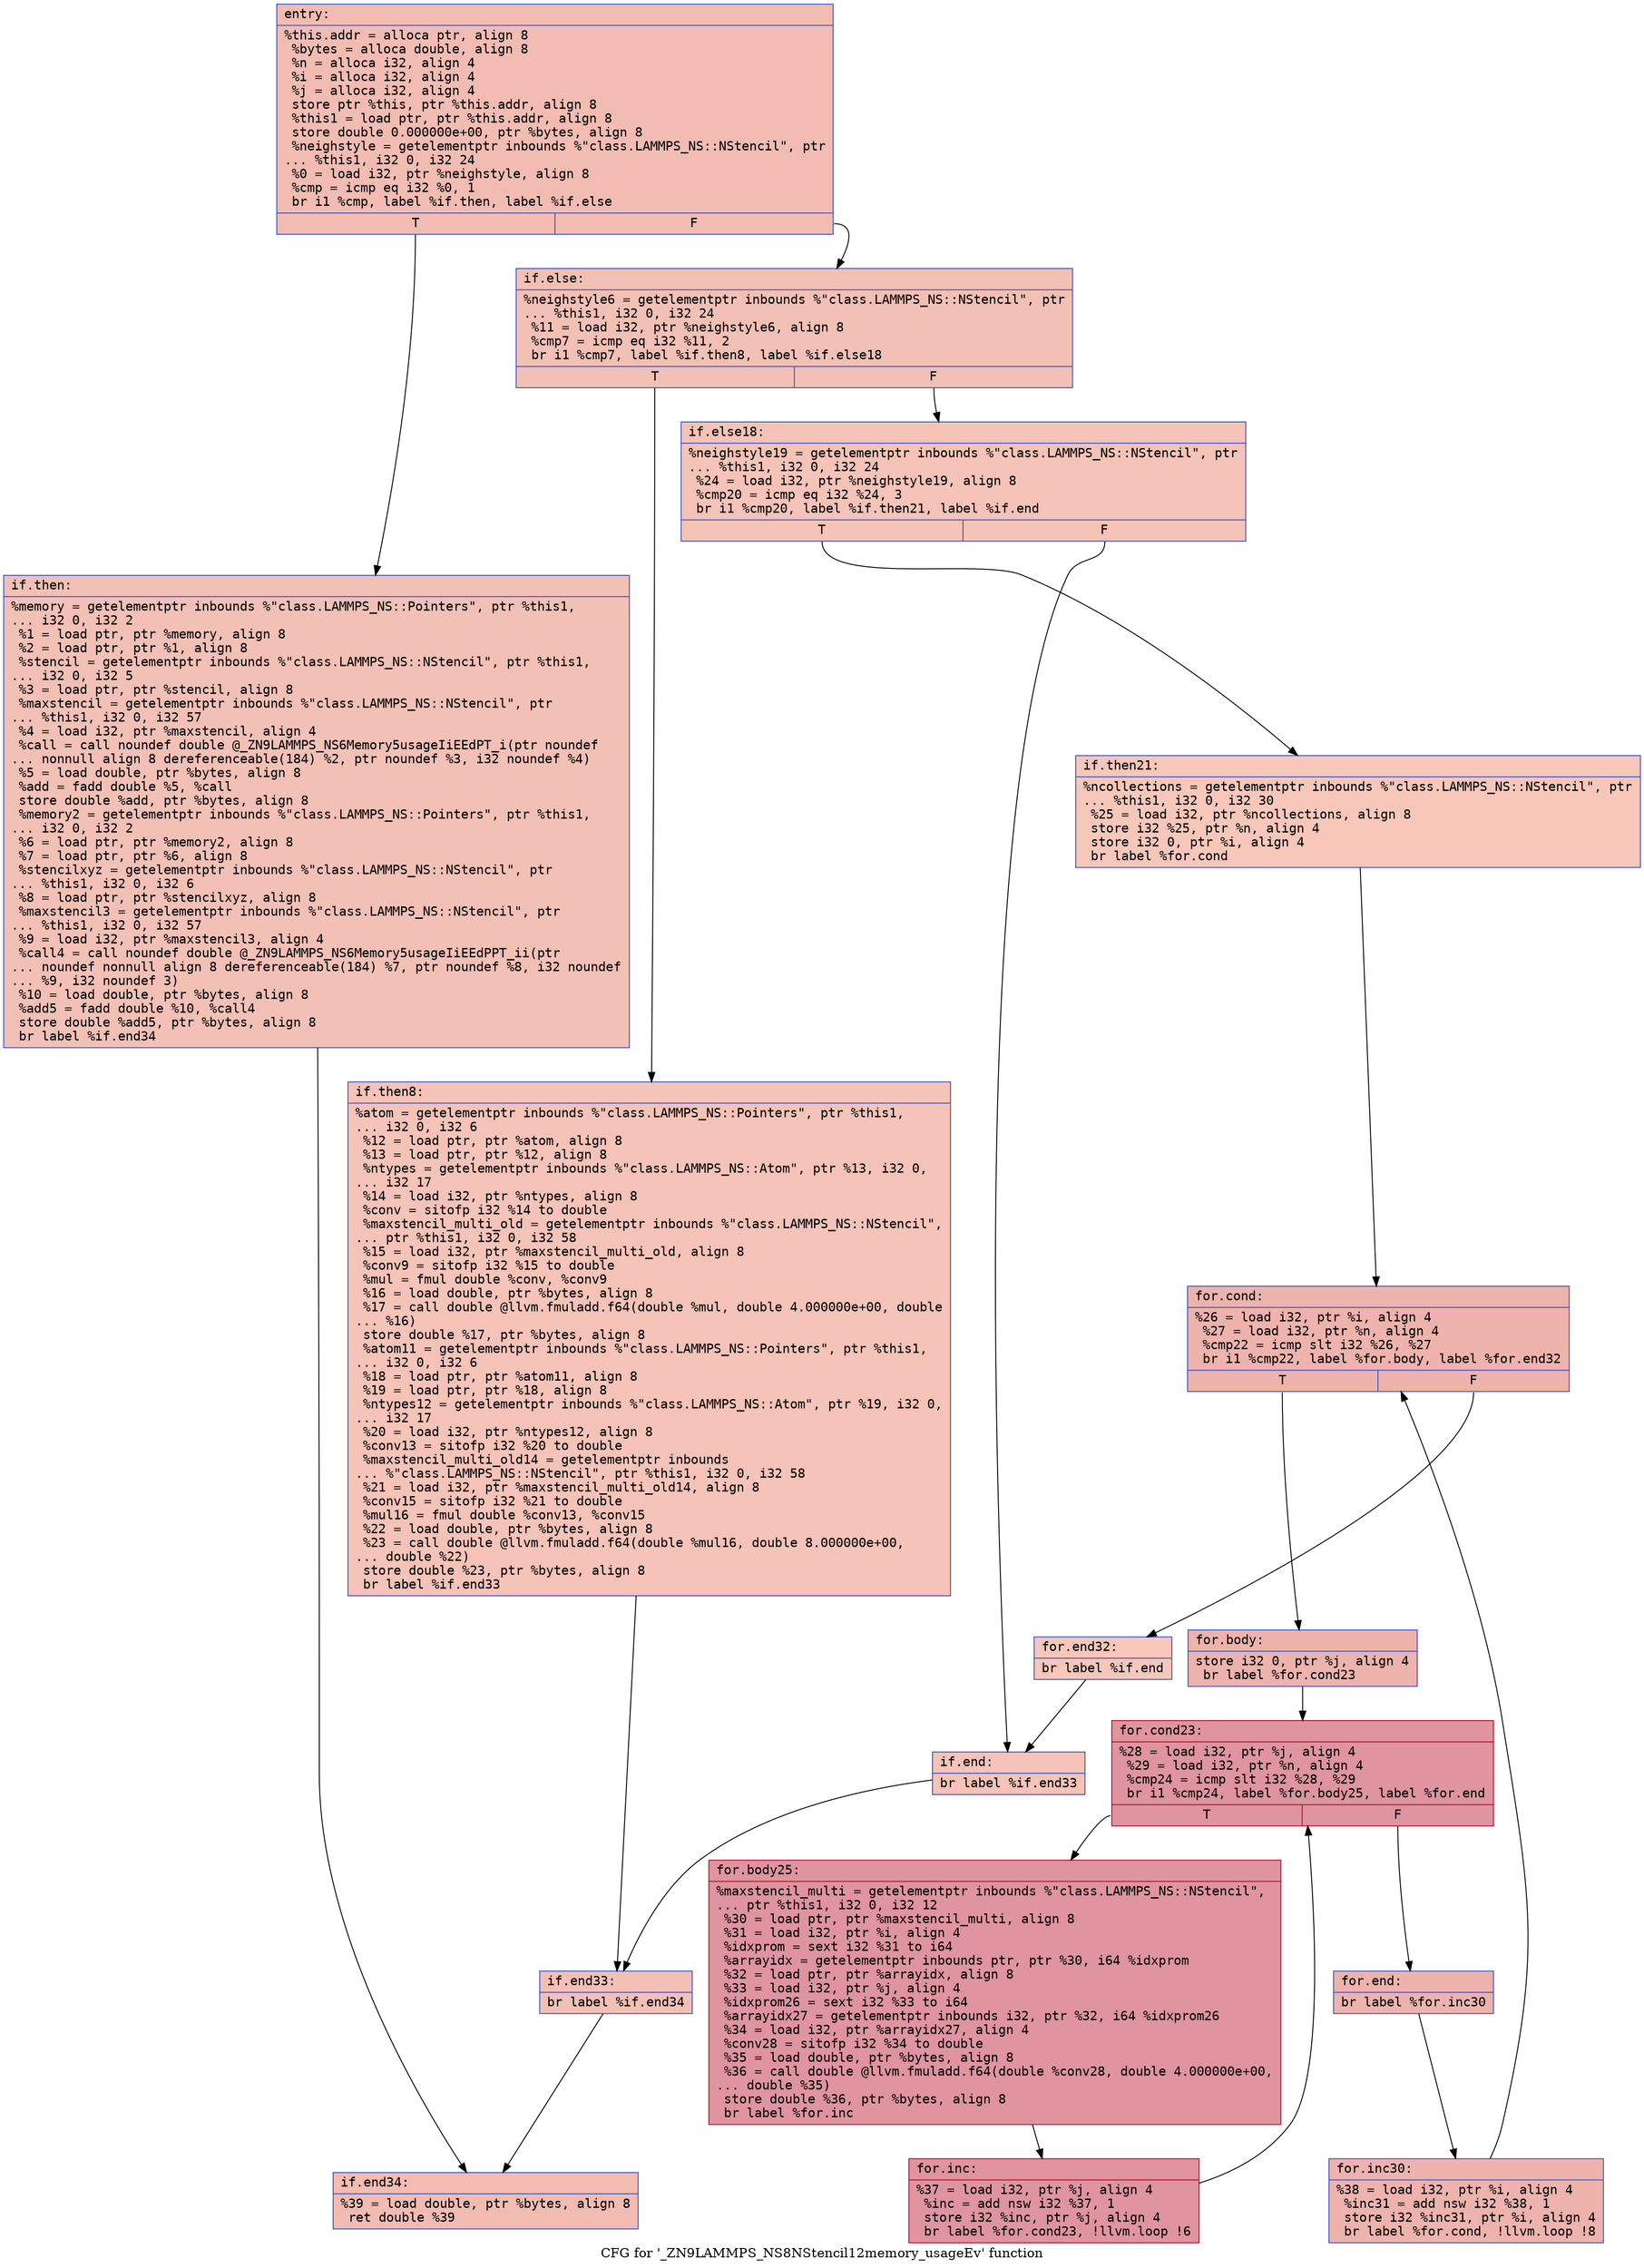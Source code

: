 digraph "CFG for '_ZN9LAMMPS_NS8NStencil12memory_usageEv' function" {
	label="CFG for '_ZN9LAMMPS_NS8NStencil12memory_usageEv' function";

	Node0x55b8be8b4270 [shape=record,color="#3d50c3ff", style=filled, fillcolor="#e1675170" fontname="Courier",label="{entry:\l|  %this.addr = alloca ptr, align 8\l  %bytes = alloca double, align 8\l  %n = alloca i32, align 4\l  %i = alloca i32, align 4\l  %j = alloca i32, align 4\l  store ptr %this, ptr %this.addr, align 8\l  %this1 = load ptr, ptr %this.addr, align 8\l  store double 0.000000e+00, ptr %bytes, align 8\l  %neighstyle = getelementptr inbounds %\"class.LAMMPS_NS::NStencil\", ptr\l... %this1, i32 0, i32 24\l  %0 = load i32, ptr %neighstyle, align 8\l  %cmp = icmp eq i32 %0, 1\l  br i1 %cmp, label %if.then, label %if.else\l|{<s0>T|<s1>F}}"];
	Node0x55b8be8b4270:s0 -> Node0x55b8be8b49a0[tooltip="entry -> if.then\nProbability 50.00%" ];
	Node0x55b8be8b4270:s1 -> Node0x55b8be8b4a10[tooltip="entry -> if.else\nProbability 50.00%" ];
	Node0x55b8be8b49a0 [shape=record,color="#3d50c3ff", style=filled, fillcolor="#e5705870" fontname="Courier",label="{if.then:\l|  %memory = getelementptr inbounds %\"class.LAMMPS_NS::Pointers\", ptr %this1,\l... i32 0, i32 2\l  %1 = load ptr, ptr %memory, align 8\l  %2 = load ptr, ptr %1, align 8\l  %stencil = getelementptr inbounds %\"class.LAMMPS_NS::NStencil\", ptr %this1,\l... i32 0, i32 5\l  %3 = load ptr, ptr %stencil, align 8\l  %maxstencil = getelementptr inbounds %\"class.LAMMPS_NS::NStencil\", ptr\l... %this1, i32 0, i32 57\l  %4 = load i32, ptr %maxstencil, align 4\l  %call = call noundef double @_ZN9LAMMPS_NS6Memory5usageIiEEdPT_i(ptr noundef\l... nonnull align 8 dereferenceable(184) %2, ptr noundef %3, i32 noundef %4)\l  %5 = load double, ptr %bytes, align 8\l  %add = fadd double %5, %call\l  store double %add, ptr %bytes, align 8\l  %memory2 = getelementptr inbounds %\"class.LAMMPS_NS::Pointers\", ptr %this1,\l... i32 0, i32 2\l  %6 = load ptr, ptr %memory2, align 8\l  %7 = load ptr, ptr %6, align 8\l  %stencilxyz = getelementptr inbounds %\"class.LAMMPS_NS::NStencil\", ptr\l... %this1, i32 0, i32 6\l  %8 = load ptr, ptr %stencilxyz, align 8\l  %maxstencil3 = getelementptr inbounds %\"class.LAMMPS_NS::NStencil\", ptr\l... %this1, i32 0, i32 57\l  %9 = load i32, ptr %maxstencil3, align 4\l  %call4 = call noundef double @_ZN9LAMMPS_NS6Memory5usageIiEEdPPT_ii(ptr\l... noundef nonnull align 8 dereferenceable(184) %7, ptr noundef %8, i32 noundef\l... %9, i32 noundef 3)\l  %10 = load double, ptr %bytes, align 8\l  %add5 = fadd double %10, %call4\l  store double %add5, ptr %bytes, align 8\l  br label %if.end34\l}"];
	Node0x55b8be8b49a0 -> Node0x55b8be8b5d50[tooltip="if.then -> if.end34\nProbability 100.00%" ];
	Node0x55b8be8b4a10 [shape=record,color="#3d50c3ff", style=filled, fillcolor="#e5705870" fontname="Courier",label="{if.else:\l|  %neighstyle6 = getelementptr inbounds %\"class.LAMMPS_NS::NStencil\", ptr\l... %this1, i32 0, i32 24\l  %11 = load i32, ptr %neighstyle6, align 8\l  %cmp7 = icmp eq i32 %11, 2\l  br i1 %cmp7, label %if.then8, label %if.else18\l|{<s0>T|<s1>F}}"];
	Node0x55b8be8b4a10:s0 -> Node0x55b8be8b4c10[tooltip="if.else -> if.then8\nProbability 50.00%" ];
	Node0x55b8be8b4a10:s1 -> Node0x55b8be8b4c90[tooltip="if.else -> if.else18\nProbability 50.00%" ];
	Node0x55b8be8b4c10 [shape=record,color="#3d50c3ff", style=filled, fillcolor="#e8765c70" fontname="Courier",label="{if.then8:\l|  %atom = getelementptr inbounds %\"class.LAMMPS_NS::Pointers\", ptr %this1,\l... i32 0, i32 6\l  %12 = load ptr, ptr %atom, align 8\l  %13 = load ptr, ptr %12, align 8\l  %ntypes = getelementptr inbounds %\"class.LAMMPS_NS::Atom\", ptr %13, i32 0,\l... i32 17\l  %14 = load i32, ptr %ntypes, align 8\l  %conv = sitofp i32 %14 to double\l  %maxstencil_multi_old = getelementptr inbounds %\"class.LAMMPS_NS::NStencil\",\l... ptr %this1, i32 0, i32 58\l  %15 = load i32, ptr %maxstencil_multi_old, align 8\l  %conv9 = sitofp i32 %15 to double\l  %mul = fmul double %conv, %conv9\l  %16 = load double, ptr %bytes, align 8\l  %17 = call double @llvm.fmuladd.f64(double %mul, double 4.000000e+00, double\l... %16)\l  store double %17, ptr %bytes, align 8\l  %atom11 = getelementptr inbounds %\"class.LAMMPS_NS::Pointers\", ptr %this1,\l... i32 0, i32 6\l  %18 = load ptr, ptr %atom11, align 8\l  %19 = load ptr, ptr %18, align 8\l  %ntypes12 = getelementptr inbounds %\"class.LAMMPS_NS::Atom\", ptr %19, i32 0,\l... i32 17\l  %20 = load i32, ptr %ntypes12, align 8\l  %conv13 = sitofp i32 %20 to double\l  %maxstencil_multi_old14 = getelementptr inbounds\l... %\"class.LAMMPS_NS::NStencil\", ptr %this1, i32 0, i32 58\l  %21 = load i32, ptr %maxstencil_multi_old14, align 8\l  %conv15 = sitofp i32 %21 to double\l  %mul16 = fmul double %conv13, %conv15\l  %22 = load double, ptr %bytes, align 8\l  %23 = call double @llvm.fmuladd.f64(double %mul16, double 8.000000e+00,\l... double %22)\l  store double %23, ptr %bytes, align 8\l  br label %if.end33\l}"];
	Node0x55b8be8b4c10 -> Node0x55b8be8b7580[tooltip="if.then8 -> if.end33\nProbability 100.00%" ];
	Node0x55b8be8b4c90 [shape=record,color="#3d50c3ff", style=filled, fillcolor="#e8765c70" fontname="Courier",label="{if.else18:\l|  %neighstyle19 = getelementptr inbounds %\"class.LAMMPS_NS::NStencil\", ptr\l... %this1, i32 0, i32 24\l  %24 = load i32, ptr %neighstyle19, align 8\l  %cmp20 = icmp eq i32 %24, 3\l  br i1 %cmp20, label %if.then21, label %if.end\l|{<s0>T|<s1>F}}"];
	Node0x55b8be8b4c90:s0 -> Node0x55b8be8b7810[tooltip="if.else18 -> if.then21\nProbability 50.00%" ];
	Node0x55b8be8b4c90:s1 -> Node0x55b8be8b7860[tooltip="if.else18 -> if.end\nProbability 50.00%" ];
	Node0x55b8be8b7810 [shape=record,color="#3d50c3ff", style=filled, fillcolor="#ec7f6370" fontname="Courier",label="{if.then21:\l|  %ncollections = getelementptr inbounds %\"class.LAMMPS_NS::NStencil\", ptr\l... %this1, i32 0, i32 30\l  %25 = load i32, ptr %ncollections, align 8\l  store i32 %25, ptr %n, align 4\l  store i32 0, ptr %i, align 4\l  br label %for.cond\l}"];
	Node0x55b8be8b7810 -> Node0x55b8be8b7c10[tooltip="if.then21 -> for.cond\nProbability 100.00%" ];
	Node0x55b8be8b7c10 [shape=record,color="#3d50c3ff", style=filled, fillcolor="#d6524470" fontname="Courier",label="{for.cond:\l|  %26 = load i32, ptr %i, align 4\l  %27 = load i32, ptr %n, align 4\l  %cmp22 = icmp slt i32 %26, %27\l  br i1 %cmp22, label %for.body, label %for.end32\l|{<s0>T|<s1>F}}"];
	Node0x55b8be8b7c10:s0 -> Node0x55b8be8b7eb0[tooltip="for.cond -> for.body\nProbability 96.88%" ];
	Node0x55b8be8b7c10:s1 -> Node0x55b8be8b7f30[tooltip="for.cond -> for.end32\nProbability 3.12%" ];
	Node0x55b8be8b7eb0 [shape=record,color="#3d50c3ff", style=filled, fillcolor="#d6524470" fontname="Courier",label="{for.body:\l|  store i32 0, ptr %j, align 4\l  br label %for.cond23\l}"];
	Node0x55b8be8b7eb0 -> Node0x55b8be8b6180[tooltip="for.body -> for.cond23\nProbability 100.00%" ];
	Node0x55b8be8b6180 [shape=record,color="#b70d28ff", style=filled, fillcolor="#b70d2870" fontname="Courier",label="{for.cond23:\l|  %28 = load i32, ptr %j, align 4\l  %29 = load i32, ptr %n, align 4\l  %cmp24 = icmp slt i32 %28, %29\l  br i1 %cmp24, label %for.body25, label %for.end\l|{<s0>T|<s1>F}}"];
	Node0x55b8be8b6180:s0 -> Node0x55b8be8b86e0[tooltip="for.cond23 -> for.body25\nProbability 96.88%" ];
	Node0x55b8be8b6180:s1 -> Node0x55b8be8b8730[tooltip="for.cond23 -> for.end\nProbability 3.12%" ];
	Node0x55b8be8b86e0 [shape=record,color="#b70d28ff", style=filled, fillcolor="#b70d2870" fontname="Courier",label="{for.body25:\l|  %maxstencil_multi = getelementptr inbounds %\"class.LAMMPS_NS::NStencil\",\l... ptr %this1, i32 0, i32 12\l  %30 = load ptr, ptr %maxstencil_multi, align 8\l  %31 = load i32, ptr %i, align 4\l  %idxprom = sext i32 %31 to i64\l  %arrayidx = getelementptr inbounds ptr, ptr %30, i64 %idxprom\l  %32 = load ptr, ptr %arrayidx, align 8\l  %33 = load i32, ptr %j, align 4\l  %idxprom26 = sext i32 %33 to i64\l  %arrayidx27 = getelementptr inbounds i32, ptr %32, i64 %idxprom26\l  %34 = load i32, ptr %arrayidx27, align 4\l  %conv28 = sitofp i32 %34 to double\l  %35 = load double, ptr %bytes, align 8\l  %36 = call double @llvm.fmuladd.f64(double %conv28, double 4.000000e+00,\l... double %35)\l  store double %36, ptr %bytes, align 8\l  br label %for.inc\l}"];
	Node0x55b8be8b86e0 -> Node0x55b8be8b92a0[tooltip="for.body25 -> for.inc\nProbability 100.00%" ];
	Node0x55b8be8b92a0 [shape=record,color="#b70d28ff", style=filled, fillcolor="#b70d2870" fontname="Courier",label="{for.inc:\l|  %37 = load i32, ptr %j, align 4\l  %inc = add nsw i32 %37, 1\l  store i32 %inc, ptr %j, align 4\l  br label %for.cond23, !llvm.loop !6\l}"];
	Node0x55b8be8b92a0 -> Node0x55b8be8b6180[tooltip="for.inc -> for.cond23\nProbability 100.00%" ];
	Node0x55b8be8b8730 [shape=record,color="#3d50c3ff", style=filled, fillcolor="#d6524470" fontname="Courier",label="{for.end:\l|  br label %for.inc30\l}"];
	Node0x55b8be8b8730 -> Node0x55b8be8b96d0[tooltip="for.end -> for.inc30\nProbability 100.00%" ];
	Node0x55b8be8b96d0 [shape=record,color="#3d50c3ff", style=filled, fillcolor="#d6524470" fontname="Courier",label="{for.inc30:\l|  %38 = load i32, ptr %i, align 4\l  %inc31 = add nsw i32 %38, 1\l  store i32 %inc31, ptr %i, align 4\l  br label %for.cond, !llvm.loop !8\l}"];
	Node0x55b8be8b96d0 -> Node0x55b8be8b7c10[tooltip="for.inc30 -> for.cond\nProbability 100.00%" ];
	Node0x55b8be8b7f30 [shape=record,color="#3d50c3ff", style=filled, fillcolor="#ec7f6370" fontname="Courier",label="{for.end32:\l|  br label %if.end\l}"];
	Node0x55b8be8b7f30 -> Node0x55b8be8b7860[tooltip="for.end32 -> if.end\nProbability 100.00%" ];
	Node0x55b8be8b7860 [shape=record,color="#3d50c3ff", style=filled, fillcolor="#e8765c70" fontname="Courier",label="{if.end:\l|  br label %if.end33\l}"];
	Node0x55b8be8b7860 -> Node0x55b8be8b7580[tooltip="if.end -> if.end33\nProbability 100.00%" ];
	Node0x55b8be8b7580 [shape=record,color="#3d50c3ff", style=filled, fillcolor="#e5705870" fontname="Courier",label="{if.end33:\l|  br label %if.end34\l}"];
	Node0x55b8be8b7580 -> Node0x55b8be8b5d50[tooltip="if.end33 -> if.end34\nProbability 100.00%" ];
	Node0x55b8be8b5d50 [shape=record,color="#3d50c3ff", style=filled, fillcolor="#e1675170" fontname="Courier",label="{if.end34:\l|  %39 = load double, ptr %bytes, align 8\l  ret double %39\l}"];
}
